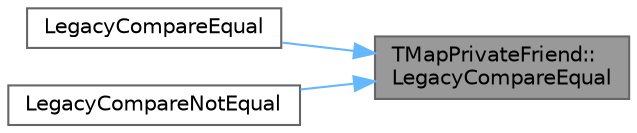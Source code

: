 digraph "TMapPrivateFriend::LegacyCompareEqual"
{
 // INTERACTIVE_SVG=YES
 // LATEX_PDF_SIZE
  bgcolor="transparent";
  edge [fontname=Helvetica,fontsize=10,labelfontname=Helvetica,labelfontsize=10];
  node [fontname=Helvetica,fontsize=10,shape=box,height=0.2,width=0.4];
  rankdir="RL";
  Node1 [id="Node000001",label="TMapPrivateFriend::\lLegacyCompareEqual",height=0.2,width=0.4,color="gray40", fillcolor="grey60", style="filled", fontcolor="black",tooltip=" "];
  Node1 -> Node2 [id="edge1_Node000001_Node000002",dir="back",color="steelblue1",style="solid",tooltip=" "];
  Node2 [id="Node000002",label="LegacyCompareEqual",height=0.2,width=0.4,color="grey40", fillcolor="white", style="filled",URL="$df/d79/Map_8h.html#ad7597ad6525abce9c9d3cba7fd4dc6ad",tooltip=" "];
  Node1 -> Node3 [id="edge2_Node000001_Node000003",dir="back",color="steelblue1",style="solid",tooltip=" "];
  Node3 [id="Node000003",label="LegacyCompareNotEqual",height=0.2,width=0.4,color="grey40", fillcolor="white", style="filled",URL="$df/d79/Map_8h.html#a681f5e1ddf22843b5e156a21183aec2d",tooltip=" "];
}
